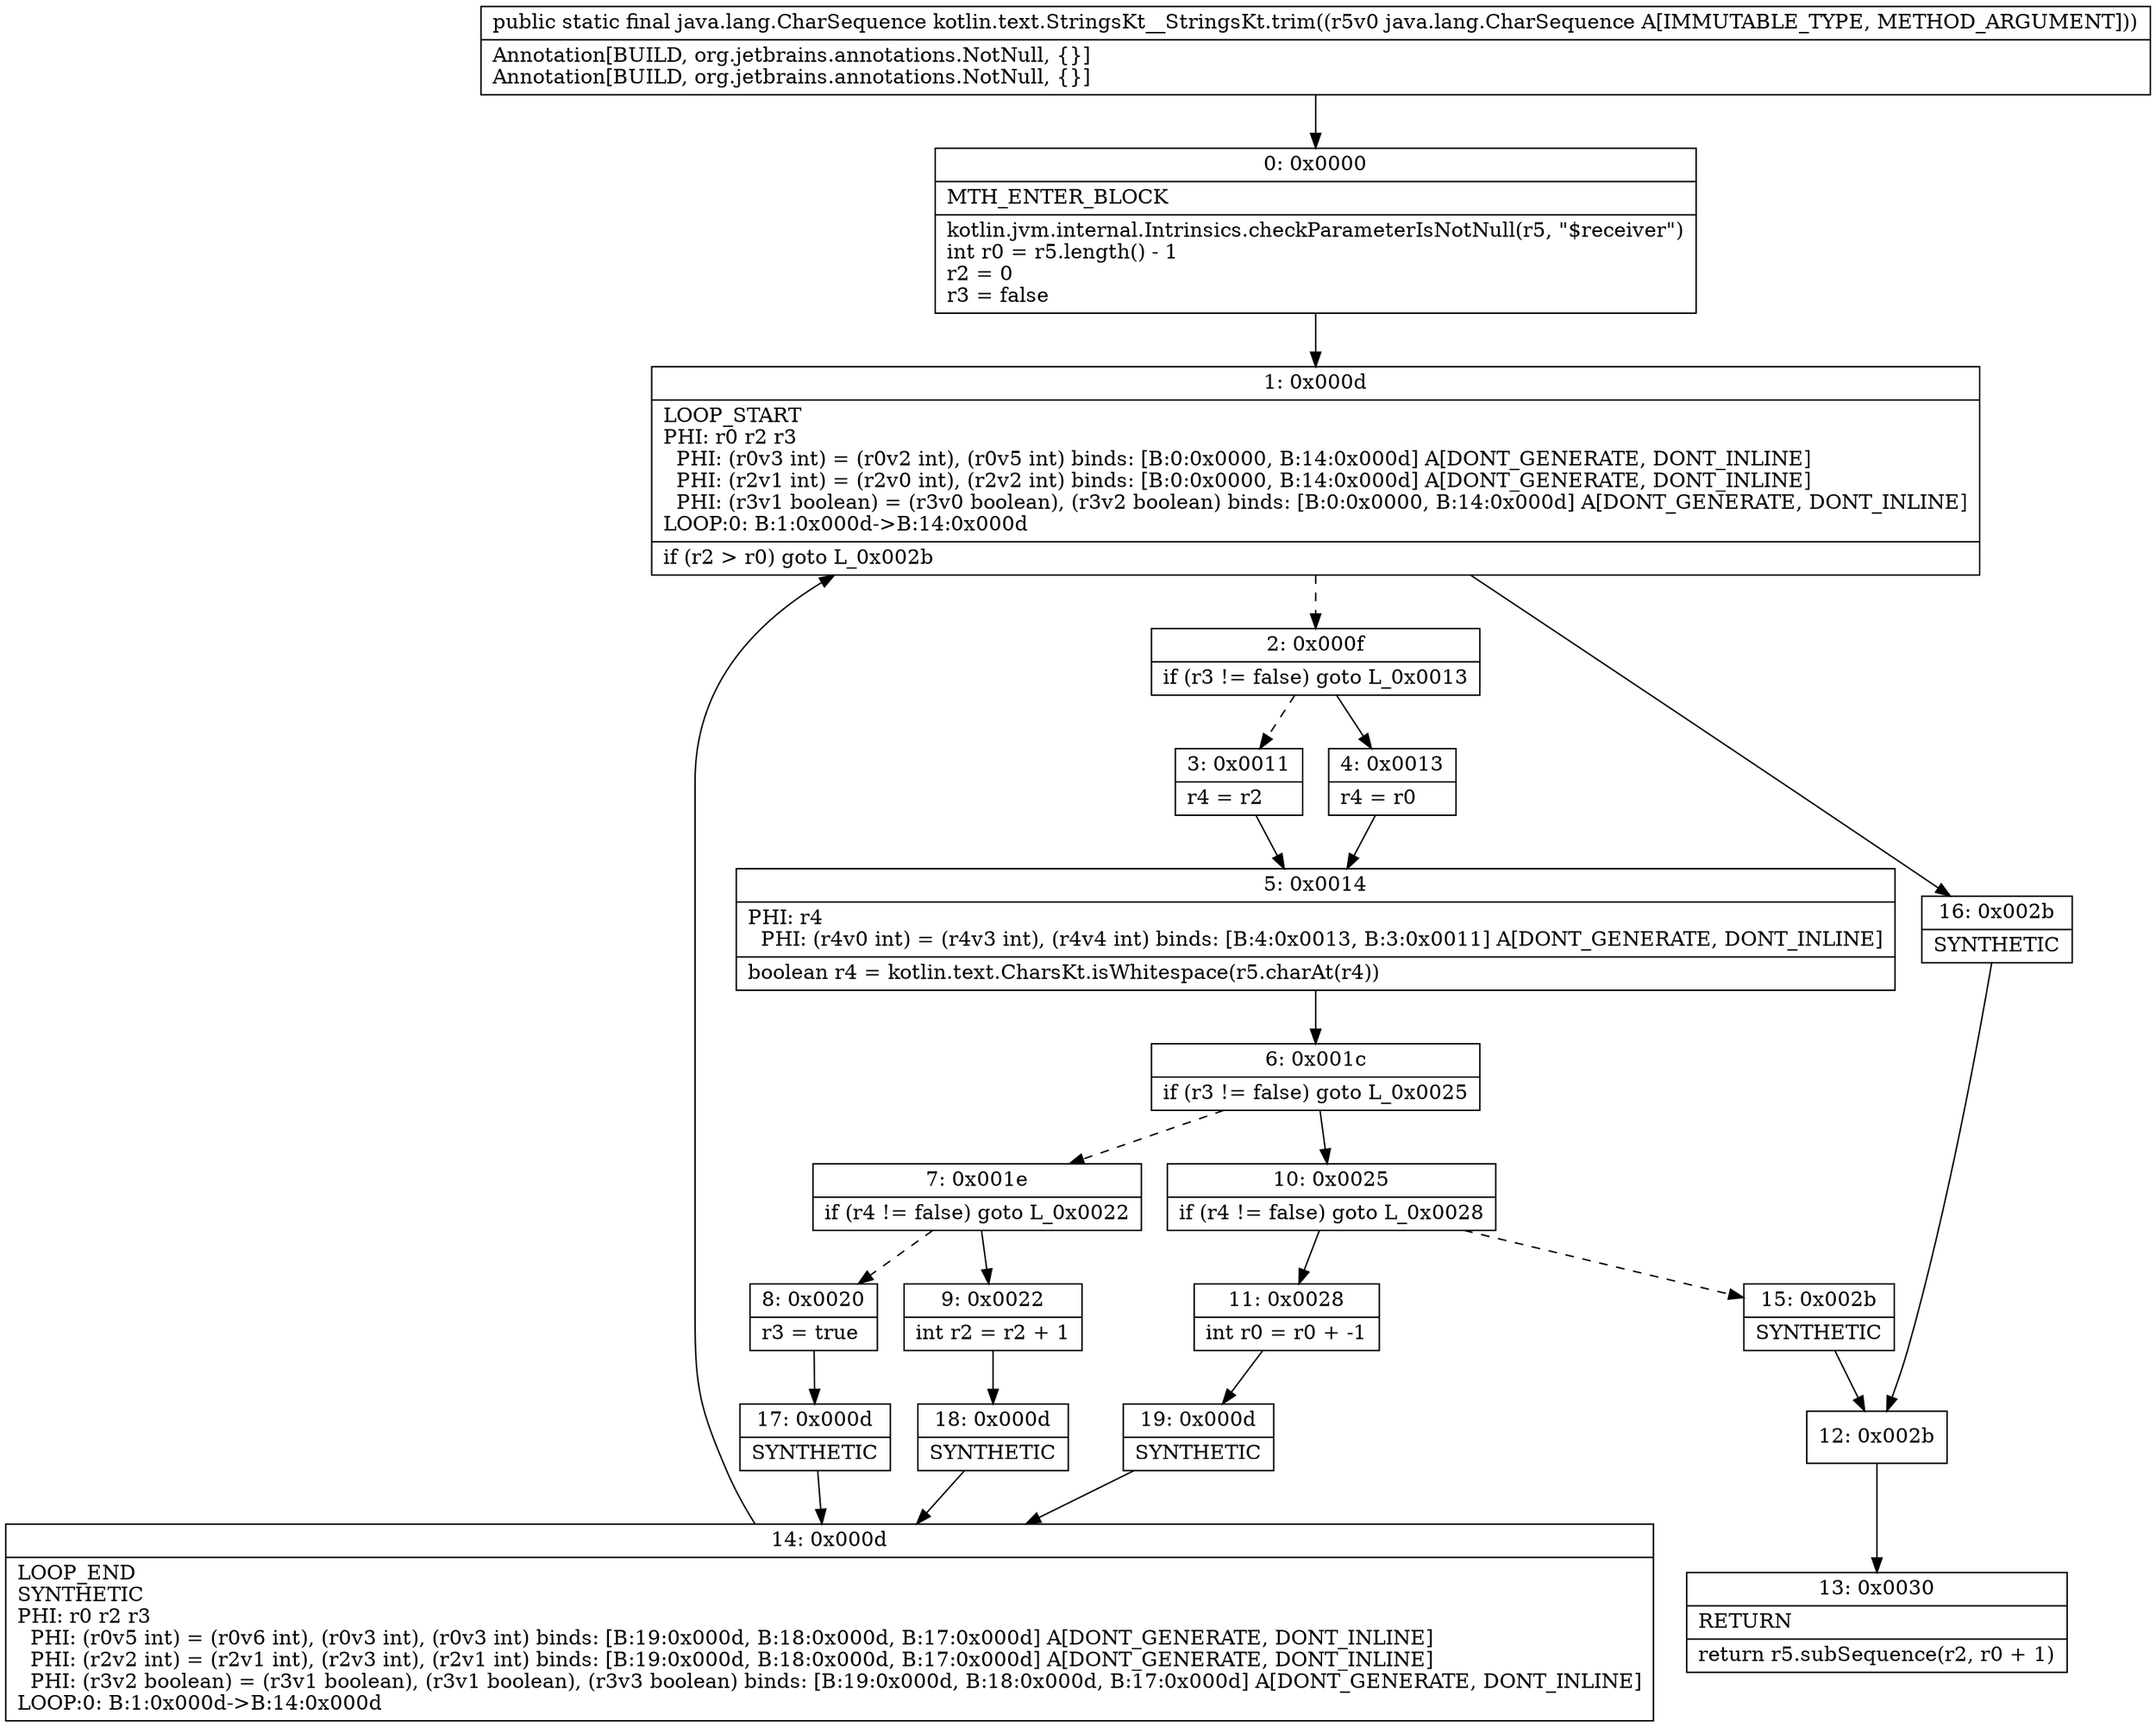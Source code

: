 digraph "CFG forkotlin.text.StringsKt__StringsKt.trim(Ljava\/lang\/CharSequence;)Ljava\/lang\/CharSequence;" {
Node_0 [shape=record,label="{0\:\ 0x0000|MTH_ENTER_BLOCK\l|kotlin.jvm.internal.Intrinsics.checkParameterIsNotNull(r5, \"$receiver\")\lint r0 = r5.length() \- 1\lr2 = 0\lr3 = false\l}"];
Node_1 [shape=record,label="{1\:\ 0x000d|LOOP_START\lPHI: r0 r2 r3 \l  PHI: (r0v3 int) = (r0v2 int), (r0v5 int) binds: [B:0:0x0000, B:14:0x000d] A[DONT_GENERATE, DONT_INLINE]\l  PHI: (r2v1 int) = (r2v0 int), (r2v2 int) binds: [B:0:0x0000, B:14:0x000d] A[DONT_GENERATE, DONT_INLINE]\l  PHI: (r3v1 boolean) = (r3v0 boolean), (r3v2 boolean) binds: [B:0:0x0000, B:14:0x000d] A[DONT_GENERATE, DONT_INLINE]\lLOOP:0: B:1:0x000d\-\>B:14:0x000d\l|if (r2 \> r0) goto L_0x002b\l}"];
Node_2 [shape=record,label="{2\:\ 0x000f|if (r3 != false) goto L_0x0013\l}"];
Node_3 [shape=record,label="{3\:\ 0x0011|r4 = r2\l}"];
Node_4 [shape=record,label="{4\:\ 0x0013|r4 = r0\l}"];
Node_5 [shape=record,label="{5\:\ 0x0014|PHI: r4 \l  PHI: (r4v0 int) = (r4v3 int), (r4v4 int) binds: [B:4:0x0013, B:3:0x0011] A[DONT_GENERATE, DONT_INLINE]\l|boolean r4 = kotlin.text.CharsKt.isWhitespace(r5.charAt(r4))\l}"];
Node_6 [shape=record,label="{6\:\ 0x001c|if (r3 != false) goto L_0x0025\l}"];
Node_7 [shape=record,label="{7\:\ 0x001e|if (r4 != false) goto L_0x0022\l}"];
Node_8 [shape=record,label="{8\:\ 0x0020|r3 = true\l}"];
Node_9 [shape=record,label="{9\:\ 0x0022|int r2 = r2 + 1\l}"];
Node_10 [shape=record,label="{10\:\ 0x0025|if (r4 != false) goto L_0x0028\l}"];
Node_11 [shape=record,label="{11\:\ 0x0028|int r0 = r0 + \-1\l}"];
Node_12 [shape=record,label="{12\:\ 0x002b}"];
Node_13 [shape=record,label="{13\:\ 0x0030|RETURN\l|return r5.subSequence(r2, r0 + 1)\l}"];
Node_14 [shape=record,label="{14\:\ 0x000d|LOOP_END\lSYNTHETIC\lPHI: r0 r2 r3 \l  PHI: (r0v5 int) = (r0v6 int), (r0v3 int), (r0v3 int) binds: [B:19:0x000d, B:18:0x000d, B:17:0x000d] A[DONT_GENERATE, DONT_INLINE]\l  PHI: (r2v2 int) = (r2v1 int), (r2v3 int), (r2v1 int) binds: [B:19:0x000d, B:18:0x000d, B:17:0x000d] A[DONT_GENERATE, DONT_INLINE]\l  PHI: (r3v2 boolean) = (r3v1 boolean), (r3v1 boolean), (r3v3 boolean) binds: [B:19:0x000d, B:18:0x000d, B:17:0x000d] A[DONT_GENERATE, DONT_INLINE]\lLOOP:0: B:1:0x000d\-\>B:14:0x000d\l}"];
Node_15 [shape=record,label="{15\:\ 0x002b|SYNTHETIC\l}"];
Node_16 [shape=record,label="{16\:\ 0x002b|SYNTHETIC\l}"];
Node_17 [shape=record,label="{17\:\ 0x000d|SYNTHETIC\l}"];
Node_18 [shape=record,label="{18\:\ 0x000d|SYNTHETIC\l}"];
Node_19 [shape=record,label="{19\:\ 0x000d|SYNTHETIC\l}"];
MethodNode[shape=record,label="{public static final java.lang.CharSequence kotlin.text.StringsKt__StringsKt.trim((r5v0 java.lang.CharSequence A[IMMUTABLE_TYPE, METHOD_ARGUMENT]))  | Annotation[BUILD, org.jetbrains.annotations.NotNull, \{\}]\lAnnotation[BUILD, org.jetbrains.annotations.NotNull, \{\}]\l}"];
MethodNode -> Node_0;
Node_0 -> Node_1;
Node_1 -> Node_2[style=dashed];
Node_1 -> Node_16;
Node_2 -> Node_3[style=dashed];
Node_2 -> Node_4;
Node_3 -> Node_5;
Node_4 -> Node_5;
Node_5 -> Node_6;
Node_6 -> Node_7[style=dashed];
Node_6 -> Node_10;
Node_7 -> Node_8[style=dashed];
Node_7 -> Node_9;
Node_8 -> Node_17;
Node_9 -> Node_18;
Node_10 -> Node_11;
Node_10 -> Node_15[style=dashed];
Node_11 -> Node_19;
Node_12 -> Node_13;
Node_14 -> Node_1;
Node_15 -> Node_12;
Node_16 -> Node_12;
Node_17 -> Node_14;
Node_18 -> Node_14;
Node_19 -> Node_14;
}

